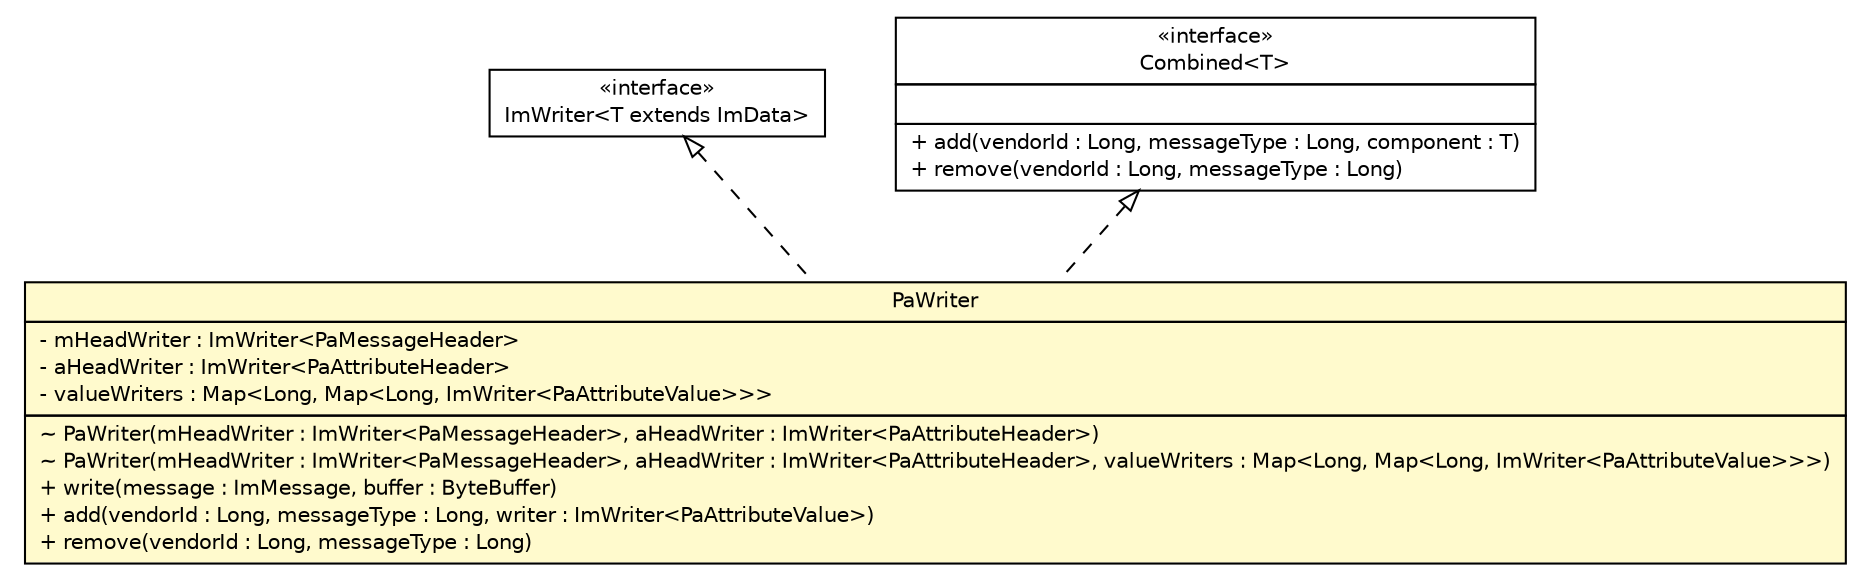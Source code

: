 #!/usr/local/bin/dot
#
# Class diagram 
# Generated by UMLGraph version R5_6 (http://www.umlgraph.org/)
#

digraph G {
	edge [fontname="Helvetica",fontsize=10,labelfontname="Helvetica",labelfontsize=10];
	node [fontname="Helvetica",fontsize=10,shape=plaintext];
	nodesep=0.25;
	ranksep=0.5;
	// de.hsbremen.tc.tnc.message.m.serialize.bytebuffer.ImWriter<T extends de.hsbremen.tc.tnc.message.m.ImData>
	c91203 [label=<<table title="de.hsbremen.tc.tnc.message.m.serialize.bytebuffer.ImWriter" border="0" cellborder="1" cellspacing="0" cellpadding="2" port="p" href="../../../../../../../de/hsbremen/tc/tnc/message/m/serialize/bytebuffer/ImWriter.html">
		<tr><td><table border="0" cellspacing="0" cellpadding="1">
<tr><td align="center" balign="center"> &#171;interface&#187; </td></tr>
<tr><td align="center" balign="center"> ImWriter&lt;T extends ImData&gt; </td></tr>
		</table></td></tr>
		</table>>, URL="../../../../../../../de/hsbremen/tc/tnc/message/m/serialize/bytebuffer/ImWriter.html", fontname="Helvetica", fontcolor="black", fontsize=10.0];
	// de.hsbremen.tc.tnc.message.Combined<T>
	c91231 [label=<<table title="de.hsbremen.tc.tnc.message.Combined" border="0" cellborder="1" cellspacing="0" cellpadding="2" port="p" href="../../../../../../../de/hsbremen/tc/tnc/message/Combined.html">
		<tr><td><table border="0" cellspacing="0" cellpadding="1">
<tr><td align="center" balign="center"> &#171;interface&#187; </td></tr>
<tr><td align="center" balign="center"> Combined&lt;T&gt; </td></tr>
		</table></td></tr>
		<tr><td><table border="0" cellspacing="0" cellpadding="1">
<tr><td align="left" balign="left">  </td></tr>
		</table></td></tr>
		<tr><td><table border="0" cellspacing="0" cellpadding="1">
<tr><td align="left" balign="left"> + add(vendorId : Long, messageType : Long, component : T) </td></tr>
<tr><td align="left" balign="left"> + remove(vendorId : Long, messageType : Long) </td></tr>
		</table></td></tr>
		</table>>, URL="../../../../../../../de/hsbremen/tc/tnc/message/Combined.html", fontname="Helvetica", fontcolor="black", fontsize=10.0];
	// org.ietf.nea.pa.serialize.writer.bytebuffer.PaWriter
	c91366 [label=<<table title="org.ietf.nea.pa.serialize.writer.bytebuffer.PaWriter" border="0" cellborder="1" cellspacing="0" cellpadding="2" port="p" bgcolor="lemonChiffon" href="./PaWriter.html">
		<tr><td><table border="0" cellspacing="0" cellpadding="1">
<tr><td align="center" balign="center"> PaWriter </td></tr>
		</table></td></tr>
		<tr><td><table border="0" cellspacing="0" cellpadding="1">
<tr><td align="left" balign="left"> - mHeadWriter : ImWriter&lt;PaMessageHeader&gt; </td></tr>
<tr><td align="left" balign="left"> - aHeadWriter : ImWriter&lt;PaAttributeHeader&gt; </td></tr>
<tr><td align="left" balign="left"> - valueWriters : Map&lt;Long, Map&lt;Long, ImWriter&lt;PaAttributeValue&gt;&gt;&gt; </td></tr>
		</table></td></tr>
		<tr><td><table border="0" cellspacing="0" cellpadding="1">
<tr><td align="left" balign="left"> ~ PaWriter(mHeadWriter : ImWriter&lt;PaMessageHeader&gt;, aHeadWriter : ImWriter&lt;PaAttributeHeader&gt;) </td></tr>
<tr><td align="left" balign="left"> ~ PaWriter(mHeadWriter : ImWriter&lt;PaMessageHeader&gt;, aHeadWriter : ImWriter&lt;PaAttributeHeader&gt;, valueWriters : Map&lt;Long, Map&lt;Long, ImWriter&lt;PaAttributeValue&gt;&gt;&gt;) </td></tr>
<tr><td align="left" balign="left"> + write(message : ImMessage, buffer : ByteBuffer) </td></tr>
<tr><td align="left" balign="left"> + add(vendorId : Long, messageType : Long, writer : ImWriter&lt;PaAttributeValue&gt;) </td></tr>
<tr><td align="left" balign="left"> + remove(vendorId : Long, messageType : Long) </td></tr>
		</table></td></tr>
		</table>>, URL="./PaWriter.html", fontname="Helvetica", fontcolor="black", fontsize=10.0];
	//org.ietf.nea.pa.serialize.writer.bytebuffer.PaWriter implements de.hsbremen.tc.tnc.message.m.serialize.bytebuffer.ImWriter<T extends de.hsbremen.tc.tnc.message.m.ImData>
	c91203:p -> c91366:p [dir=back,arrowtail=empty,style=dashed];
	//org.ietf.nea.pa.serialize.writer.bytebuffer.PaWriter implements de.hsbremen.tc.tnc.message.Combined<T>
	c91231:p -> c91366:p [dir=back,arrowtail=empty,style=dashed];
}

